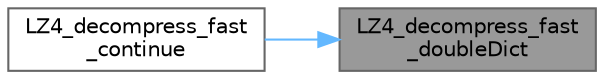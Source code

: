 digraph "LZ4_decompress_fast_doubleDict"
{
 // LATEX_PDF_SIZE
  bgcolor="transparent";
  edge [fontname=Helvetica,fontsize=10,labelfontname=Helvetica,labelfontsize=10];
  node [fontname=Helvetica,fontsize=10,shape=box,height=0.2,width=0.4];
  rankdir="RL";
  Node1 [id="Node000001",label="LZ4_decompress_fast\l_doubleDict",height=0.2,width=0.4,color="gray40", fillcolor="grey60", style="filled", fontcolor="black",tooltip=" "];
  Node1 -> Node2 [id="edge1_Node000001_Node000002",dir="back",color="steelblue1",style="solid",tooltip=" "];
  Node2 [id="Node000002",label="LZ4_decompress_fast\l_continue",height=0.2,width=0.4,color="grey40", fillcolor="white", style="filled",URL="$lz4_8c.html#a5863feb1caa76aa91d23c14e57282bc8",tooltip=" "];
}
